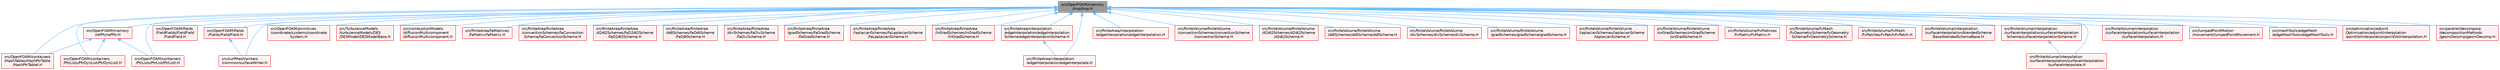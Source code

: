digraph "src/OpenFOAM/memory/tmp/tmp.H"
{
 // LATEX_PDF_SIZE
  bgcolor="transparent";
  edge [fontname=Helvetica,fontsize=10,labelfontname=Helvetica,labelfontsize=10];
  node [fontname=Helvetica,fontsize=10,shape=box,height=0.2,width=0.4];
  Node1 [id="Node000001",label="src/OpenFOAM/memory\l/tmp/tmp.H",height=0.2,width=0.4,color="gray40", fillcolor="grey60", style="filled", fontcolor="black",tooltip=" "];
  Node1 -> Node2 [id="edge1_Node000001_Node000002",dir="back",color="steelblue1",style="solid",tooltip=" "];
  Node2 [id="Node000002",label="src/OpenFOAM/containers\l/HashTables/HashPtrTable\l/HashPtrTableI.H",height=0.2,width=0.4,color="red", fillcolor="#FFF0F0", style="filled",URL="$HashPtrTableI_8H.html",tooltip=" "];
  Node1 -> Node3379 [id="edge2_Node000001_Node003379",dir="back",color="steelblue1",style="solid",tooltip=" "];
  Node3379 [id="Node003379",label="src/OpenFOAM/containers\l/PtrLists/PtrDynList/PtrDynListI.H",height=0.2,width=0.4,color="red", fillcolor="#FFF0F0", style="filled",URL="$PtrDynListI_8H.html",tooltip=" "];
  Node1 -> Node3446 [id="edge3_Node000001_Node003446",dir="back",color="steelblue1",style="solid",tooltip=" "];
  Node3446 [id="Node003446",label="src/OpenFOAM/containers\l/PtrLists/PtrList/PtrListI.H",height=0.2,width=0.4,color="red", fillcolor="#FFF0F0", style="filled",URL="$PtrListI_8H.html",tooltip=" "];
  Node1 -> Node4748 [id="edge4_Node000001_Node004748",dir="back",color="steelblue1",style="solid",tooltip=" "];
  Node4748 [id="Node004748",label="src/OpenFOAM/fields\l/FieldFields/FieldField\l/FieldField.H",height=0.2,width=0.4,color="red", fillcolor="#FFF0F0", style="filled",URL="$FieldField_8H.html",tooltip=" "];
  Node1 -> Node5685 [id="edge5_Node000001_Node005685",dir="back",color="steelblue1",style="solid",tooltip=" "];
  Node5685 [id="Node005685",label="src/OpenFOAM/fields\l/Fields/Field/Field.H",height=0.2,width=0.4,color="red", fillcolor="#FFF0F0", style="filled",URL="$Field_8H.html",tooltip=" "];
  Node5685 -> Node6259 [id="edge6_Node005685_Node006259",dir="back",color="steelblue1",style="solid",tooltip=" "];
  Node6259 [id="Node006259",label="src/surfMesh/writers\l/common/surfaceWriter.H",height=0.2,width=0.4,color="red", fillcolor="#FFF0F0", style="filled",URL="$surfaceWriter_8H.html",tooltip=" "];
  Node1 -> Node6802 [id="edge7_Node000001_Node006802",dir="back",color="steelblue1",style="solid",tooltip=" "];
  Node6802 [id="Node006802",label="src/OpenFOAM/memory\l/refPtr/refPtr.H",height=0.2,width=0.4,color="red", fillcolor="#FFF0F0", style="filled",URL="$refPtr_8H.html",tooltip=" "];
  Node6802 -> Node2 [id="edge8_Node006802_Node000002",dir="back",color="steelblue1",style="solid",tooltip=" "];
  Node6802 -> Node3379 [id="edge9_Node006802_Node003379",dir="back",color="steelblue1",style="solid",tooltip=" "];
  Node6802 -> Node3446 [id="edge10_Node006802_Node003446",dir="back",color="steelblue1",style="solid",tooltip=" "];
  Node1 -> Node6395 [id="edge11_Node000001_Node006395",dir="back",color="steelblue1",style="solid",tooltip=" "];
  Node6395 [id="Node006395",label="src/OpenFOAM/primitives\l/coordinate/systems/coordinate\lSystem.H",height=0.2,width=0.4,color="red", fillcolor="#FFF0F0", style="filled",URL="$coordinateSystem_8H.html",tooltip=" "];
  Node1 -> Node7540 [id="edge12_Node000001_Node007540",dir="back",color="steelblue1",style="solid",tooltip=" "];
  Node7540 [id="Node007540",label="src/TurbulenceModels\l/turbulenceModels/DES\l/DESModel/DESModelBase.H",height=0.2,width=0.4,color="red", fillcolor="#FFF0F0", style="filled",URL="$DESModelBase_8H.html",tooltip=" "];
  Node1 -> Node1595 [id="edge13_Node000001_Node001595",dir="back",color="steelblue1",style="solid",tooltip=" "];
  Node1595 [id="Node001595",label="src/combustionModels\l/diffusionMulticomponent\l/diffusionMulticomponent.H",height=0.2,width=0.4,color="red", fillcolor="#FFF0F0", style="filled",URL="$diffusionMulticomponent_8H.html",tooltip=" "];
  Node1 -> Node204 [id="edge14_Node000001_Node000204",dir="back",color="steelblue1",style="solid",tooltip=" "];
  Node204 [id="Node000204",label="src/finiteArea/faMatrices\l/faMatrix/faMatrix.H",height=0.2,width=0.4,color="red", fillcolor="#FFF0F0", style="filled",URL="$faMatrix_8H.html",tooltip=" "];
  Node1 -> Node7551 [id="edge15_Node000001_Node007551",dir="back",color="steelblue1",style="solid",tooltip=" "];
  Node7551 [id="Node007551",label="src/finiteArea/finiteArea\l/convectionSchemes/faConvection\lScheme/faConvectionScheme.H",height=0.2,width=0.4,color="red", fillcolor="#FFF0F0", style="filled",URL="$faConvectionScheme_8H.html",tooltip=" "];
  Node1 -> Node4719 [id="edge16_Node000001_Node004719",dir="back",color="steelblue1",style="solid",tooltip=" "];
  Node4719 [id="Node004719",label="src/finiteArea/finiteArea\l/d2dt2Schemes/faD2dt2Scheme\l/faD2dt2Scheme.H",height=0.2,width=0.4,color="red", fillcolor="#FFF0F0", style="filled",URL="$faD2dt2Scheme_8H.html",tooltip=" "];
  Node1 -> Node4722 [id="edge17_Node000001_Node004722",dir="back",color="steelblue1",style="solid",tooltip=" "];
  Node4722 [id="Node004722",label="src/finiteArea/finiteArea\l/ddtSchemes/faDdtScheme\l/faDdtScheme.H",height=0.2,width=0.4,color="red", fillcolor="#FFF0F0", style="filled",URL="$faDdtScheme_8H.html",tooltip=" "];
  Node1 -> Node280 [id="edge18_Node000001_Node000280",dir="back",color="steelblue1",style="solid",tooltip=" "];
  Node280 [id="Node000280",label="src/finiteArea/finiteArea\l/divSchemes/faDivScheme\l/faDivScheme.H",height=0.2,width=0.4,color="red", fillcolor="#FFF0F0", style="filled",URL="$faDivScheme_8H.html",tooltip=" "];
  Node1 -> Node7555 [id="edge19_Node000001_Node007555",dir="back",color="steelblue1",style="solid",tooltip=" "];
  Node7555 [id="Node007555",label="src/finiteArea/finiteArea\l/gradSchemes/faGradScheme\l/faGradScheme.H",height=0.2,width=0.4,color="red", fillcolor="#FFF0F0", style="filled",URL="$faGradScheme_8H.html",tooltip=" "];
  Node1 -> Node292 [id="edge20_Node000001_Node000292",dir="back",color="steelblue1",style="solid",tooltip=" "];
  Node292 [id="Node000292",label="src/finiteArea/finiteArea\l/laplacianSchemes/faLaplacianScheme\l/faLaplacianScheme.H",height=0.2,width=0.4,color="red", fillcolor="#FFF0F0", style="filled",URL="$faLaplacianScheme_8H.html",tooltip=" "];
  Node1 -> Node7560 [id="edge21_Node000001_Node007560",dir="back",color="steelblue1",style="solid",tooltip=" "];
  Node7560 [id="Node007560",label="src/finiteArea/finiteArea\l/lnGradSchemes/lnGradScheme\l/lnGradScheme.H",height=0.2,width=0.4,color="red", fillcolor="#FFF0F0", style="filled",URL="$lnGradScheme_8H.html",tooltip=" "];
  Node1 -> Node7566 [id="edge22_Node000001_Node007566",dir="back",color="steelblue1",style="solid",tooltip=" "];
  Node7566 [id="Node007566",label="src/finiteArea/interpolation\l/edgeInterpolation/edgeInterpolate.H",height=0.2,width=0.4,color="red", fillcolor="#FFF0F0", style="filled",URL="$edgeInterpolate_8H.html",tooltip=" "];
  Node1 -> Node7568 [id="edge23_Node000001_Node007568",dir="back",color="steelblue1",style="solid",tooltip=" "];
  Node7568 [id="Node007568",label="src/finiteArea/interpolation\l/edgeInterpolation/edgeInterpolation.H",height=0.2,width=0.4,color="red", fillcolor="#FFF0F0", style="filled",URL="$edgeInterpolation_8H.html",tooltip=" "];
  Node1 -> Node7569 [id="edge24_Node000001_Node007569",dir="back",color="steelblue1",style="solid",tooltip=" "];
  Node7569 [id="Node007569",label="src/finiteArea/interpolation\l/edgeInterpolation/edgeInterpolation\lScheme/edgeInterpolationScheme.H",height=0.2,width=0.4,color="red", fillcolor="#FFF0F0", style="filled",URL="$edgeInterpolationScheme_8H.html",tooltip=" "];
  Node7569 -> Node7566 [id="edge25_Node007569_Node007566",dir="back",color="steelblue1",style="solid",tooltip=" "];
  Node1 -> Node7572 [id="edge26_Node000001_Node007572",dir="back",color="steelblue1",style="solid",tooltip=" "];
  Node7572 [id="Node007572",label="src/finiteVolume/finiteVolume\l/convectionSchemes/convectionScheme\l/convectionScheme.H",height=0.2,width=0.4,color="red", fillcolor="#FFF0F0", style="filled",URL="$convectionScheme_8H.html",tooltip=" "];
  Node1 -> Node4727 [id="edge27_Node000001_Node004727",dir="back",color="steelblue1",style="solid",tooltip=" "];
  Node4727 [id="Node004727",label="src/finiteVolume/finiteVolume\l/d2dt2Schemes/d2dt2Scheme\l/d2dt2Scheme.H",height=0.2,width=0.4,color="red", fillcolor="#FFF0F0", style="filled",URL="$d2dt2Scheme_8H.html",tooltip=" "];
  Node1 -> Node4731 [id="edge28_Node000001_Node004731",dir="back",color="steelblue1",style="solid",tooltip=" "];
  Node4731 [id="Node004731",label="src/finiteVolume/finiteVolume\l/ddtSchemes/ddtScheme/ddtScheme.H",height=0.2,width=0.4,color="red", fillcolor="#FFF0F0", style="filled",URL="$ddtScheme_8H.html",tooltip=" "];
  Node1 -> Node7577 [id="edge29_Node000001_Node007577",dir="back",color="steelblue1",style="solid",tooltip=" "];
  Node7577 [id="Node007577",label="src/finiteVolume/finiteVolume\l/divSchemes/divScheme/divScheme.H",height=0.2,width=0.4,color="red", fillcolor="#FFF0F0", style="filled",URL="$divScheme_8H.html",tooltip=" "];
  Node1 -> Node7580 [id="edge30_Node000001_Node007580",dir="back",color="steelblue1",style="solid",tooltip=" "];
  Node7580 [id="Node007580",label="src/finiteVolume/finiteVolume\l/gradSchemes/gradScheme/gradScheme.H",height=0.2,width=0.4,color="red", fillcolor="#FFF0F0", style="filled",URL="$gradScheme_8H.html",tooltip=" "];
  Node1 -> Node7592 [id="edge31_Node000001_Node007592",dir="back",color="steelblue1",style="solid",tooltip=" "];
  Node7592 [id="Node007592",label="src/finiteVolume/finiteVolume\l/laplacianSchemes/laplacianScheme\l/laplacianScheme.H",height=0.2,width=0.4,color="red", fillcolor="#FFF0F0", style="filled",URL="$laplacianScheme_8H.html",tooltip=" "];
  Node1 -> Node7596 [id="edge32_Node000001_Node007596",dir="back",color="steelblue1",style="solid",tooltip=" "];
  Node7596 [id="Node007596",label="src/finiteVolume/finiteVolume\l/snGradSchemes/snGradScheme\l/snGradScheme.H",height=0.2,width=0.4,color="red", fillcolor="#FFF0F0", style="filled",URL="$snGradScheme_8H.html",tooltip=" "];
  Node1 -> Node820 [id="edge33_Node000001_Node000820",dir="back",color="steelblue1",style="solid",tooltip=" "];
  Node820 [id="Node000820",label="src/finiteVolume/fvMatrices\l/fvMatrix/fvMatrix.H",height=0.2,width=0.4,color="red", fillcolor="#FFF0F0", style="filled",URL="$fvMatrix_8H.html",tooltip=" "];
  Node1 -> Node6412 [id="edge34_Node000001_Node006412",dir="back",color="steelblue1",style="solid",tooltip=" "];
  Node6412 [id="Node006412",label="src/finiteVolume/fvMesh\l/fvGeometryScheme/fvGeometry\lScheme/fvGeometryScheme.H",height=0.2,width=0.4,color="red", fillcolor="#FFF0F0", style="filled",URL="$fvGeometryScheme_8H.html",tooltip=" "];
  Node1 -> Node5542 [id="edge35_Node000001_Node005542",dir="back",color="steelblue1",style="solid",tooltip=" "];
  Node5542 [id="Node005542",label="src/finiteVolume/fvMesh\l/fvPatches/fvPatch/fvPatch.H",height=0.2,width=0.4,color="red", fillcolor="#FFF0F0", style="filled",URL="$fvPatch_8H.html",tooltip=" "];
  Node1 -> Node7605 [id="edge36_Node000001_Node007605",dir="back",color="steelblue1",style="solid",tooltip=" "];
  Node7605 [id="Node007605",label="src/finiteVolume/interpolation\l/surfaceInterpolation/blendedScheme\lBase/blendedSchemeBase.H",height=0.2,width=0.4,color="red", fillcolor="#FFF0F0", style="filled",URL="$blendedSchemeBase_8H.html",tooltip=" "];
  Node1 -> Node7610 [id="edge37_Node000001_Node007610",dir="back",color="steelblue1",style="solid",tooltip=" "];
  Node7610 [id="Node007610",label="src/finiteVolume/interpolation\l/surfaceInterpolation/surfaceInterpolation\l/surfaceInterpolate.H",height=0.2,width=0.4,color="red", fillcolor="#FFF0F0", style="filled",URL="$finiteVolume_2interpolation_2surfaceInterpolation_2surfaceInterpolation_2surfaceInterpolate_8H.html",tooltip="Surface Interpolation."];
  Node1 -> Node7612 [id="edge38_Node000001_Node007612",dir="back",color="steelblue1",style="solid",tooltip=" "];
  Node7612 [id="Node007612",label="src/finiteVolume/interpolation\l/surfaceInterpolation/surfaceInterpolation\l/surfaceInterpolation.H",height=0.2,width=0.4,color="red", fillcolor="#FFF0F0", style="filled",URL="$surfaceInterpolation_8H.html",tooltip=" "];
  Node1 -> Node7613 [id="edge39_Node000001_Node007613",dir="back",color="steelblue1",style="solid",tooltip=" "];
  Node7613 [id="Node007613",label="src/finiteVolume/interpolation\l/surfaceInterpolation/surfaceInterpolation\lScheme/surfaceInterpolationScheme.H",height=0.2,width=0.4,color="red", fillcolor="#FFF0F0", style="filled",URL="$surfaceInterpolationScheme_8H.html",tooltip=" "];
  Node7613 -> Node7610 [id="edge40_Node007613_Node007610",dir="back",color="steelblue1",style="solid",tooltip=" "];
  Node1 -> Node3335 [id="edge41_Node000001_Node003335",dir="back",color="steelblue1",style="solid",tooltip=" "];
  Node3335 [id="Node003335",label="src/lumpedPointMotion\l/movement/lumpedPointMovement.H",height=0.2,width=0.4,color="red", fillcolor="#FFF0F0", style="filled",URL="$lumpedPointMovement_8H.html",tooltip=" "];
  Node1 -> Node6666 [id="edge42_Node000001_Node006666",dir="back",color="steelblue1",style="solid",tooltip=" "];
  Node6666 [id="Node006666",label="src/meshTools/edgeMesh\l/edgeMeshTools/edgeMeshTools.H",height=0.2,width=0.4,color="red", fillcolor="#FFF0F0", style="filled",URL="$edgeMeshTools_8H.html",tooltip=" "];
  Node1 -> Node4758 [id="edge43_Node000001_Node004758",dir="back",color="steelblue1",style="solid",tooltip=" "];
  Node4758 [id="Node004758",label="src/optimisation/adjoint\lOptimisation/adjoint/interpolation\l/pointVolInterpolation/pointVolInterpolation.H",height=0.2,width=0.4,color="red", fillcolor="#FFF0F0", style="filled",URL="$pointVolInterpolation_8H.html",tooltip=" "];
  Node1 -> Node5329 [id="edge44_Node000001_Node005329",dir="back",color="steelblue1",style="solid",tooltip=" "];
  Node5329 [id="Node005329",label="src/parallel/decompose\l/decompositionMethods\l/geomDecomp/geomDecomp.H",height=0.2,width=0.4,color="red", fillcolor="#FFF0F0", style="filled",URL="$geomDecomp_8H.html",tooltip=" "];
  Node1 -> Node6259 [id="edge45_Node000001_Node006259",dir="back",color="steelblue1",style="solid",tooltip=" "];
}
